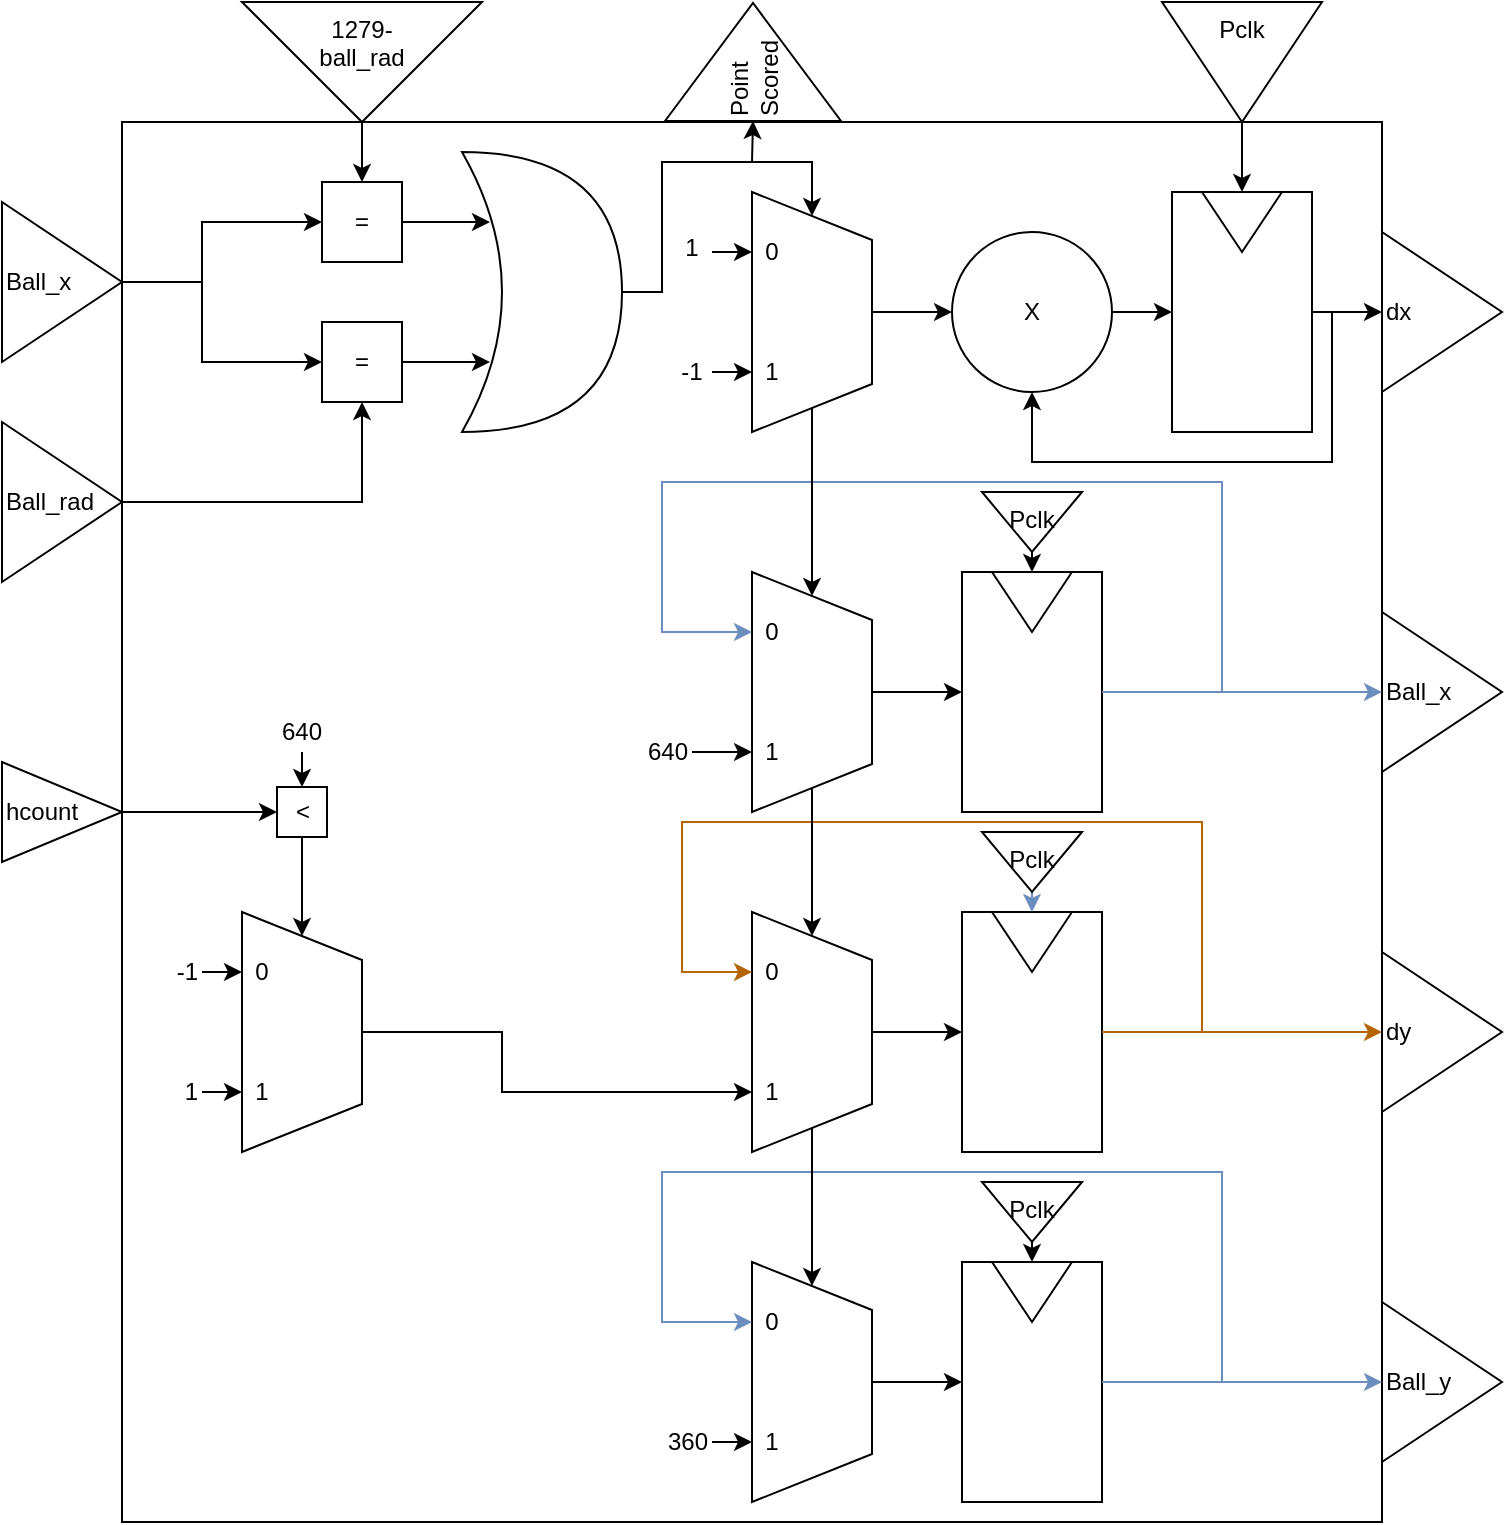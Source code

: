 <mxfile version="12.3.9" type="google" pages="1"><diagram id="88G5gzuk_zdT6FNl5YUn" name="Page-1"><mxGraphModel dx="854" dy="436" grid="1" gridSize="10" guides="1" tooltips="1" connect="1" arrows="1" fold="1" page="1" pageScale="1" pageWidth="850" pageHeight="1100" math="0" shadow="0"><root><mxCell id="0"/><mxCell id="1" parent="0"/><mxCell id="MqdWJAGjE8pvkajOOrLx-1" value="" style="rounded=0;whiteSpace=wrap;html=1;" vertex="1" parent="1"><mxGeometry x="160" y="140" width="630" height="700" as="geometry"/></mxCell><mxCell id="MqdWJAGjE8pvkajOOrLx-2" value="Ball_x" style="triangle;whiteSpace=wrap;html=1;align=left;" vertex="1" parent="1"><mxGeometry x="100" y="180" width="60" height="80" as="geometry"/></mxCell><mxCell id="MqdWJAGjE8pvkajOOrLx-3" value="=" style="whiteSpace=wrap;html=1;aspect=fixed;" vertex="1" parent="1"><mxGeometry x="260" y="170" width="40" height="40" as="geometry"/></mxCell><mxCell id="MqdWJAGjE8pvkajOOrLx-4" value="=" style="whiteSpace=wrap;html=1;aspect=fixed;" vertex="1" parent="1"><mxGeometry x="260" y="240" width="40" height="40" as="geometry"/></mxCell><mxCell id="MqdWJAGjE8pvkajOOrLx-5" value="1279-&lt;br&gt;ball_rad" style="triangle;whiteSpace=wrap;html=1;rotation=90;horizontal=0;verticalAlign=top;" vertex="1" parent="1"><mxGeometry x="250" y="50" width="60" height="120" as="geometry"/></mxCell><mxCell id="MqdWJAGjE8pvkajOOrLx-6" value="" style="endArrow=classic;html=1;entryX=0.5;entryY=0;entryDx=0;entryDy=0;exitX=1;exitY=0.5;exitDx=0;exitDy=0;" edge="1" parent="1" source="MqdWJAGjE8pvkajOOrLx-5" target="MqdWJAGjE8pvkajOOrLx-3"><mxGeometry width="50" height="50" relative="1" as="geometry"><mxPoint x="90" y="140" as="sourcePoint"/><mxPoint x="140" y="90" as="targetPoint"/></mxGeometry></mxCell><mxCell id="MqdWJAGjE8pvkajOOrLx-7" value="Ball_rad" style="triangle;whiteSpace=wrap;html=1;align=left;" vertex="1" parent="1"><mxGeometry x="100" y="290" width="60" height="80" as="geometry"/></mxCell><mxCell id="MqdWJAGjE8pvkajOOrLx-8" value="" style="endArrow=classic;html=1;entryX=0.5;entryY=1;entryDx=0;entryDy=0;exitX=1;exitY=0.5;exitDx=0;exitDy=0;rounded=0;" edge="1" parent="1" source="MqdWJAGjE8pvkajOOrLx-7" target="MqdWJAGjE8pvkajOOrLx-4"><mxGeometry width="50" height="50" relative="1" as="geometry"><mxPoint x="60" y="470" as="sourcePoint"/><mxPoint x="110" y="420" as="targetPoint"/><Array as="points"><mxPoint x="280" y="330"/></Array></mxGeometry></mxCell><mxCell id="MqdWJAGjE8pvkajOOrLx-10" value="" style="endArrow=classic;html=1;entryX=0;entryY=0.5;entryDx=0;entryDy=0;exitX=1;exitY=0.5;exitDx=0;exitDy=0;rounded=0;" edge="1" parent="1" source="MqdWJAGjE8pvkajOOrLx-2" target="MqdWJAGjE8pvkajOOrLx-3"><mxGeometry width="50" height="50" relative="1" as="geometry"><mxPoint x="90" y="400" as="sourcePoint"/><mxPoint x="140" y="350" as="targetPoint"/><Array as="points"><mxPoint x="200" y="220"/><mxPoint x="200" y="190"/></Array></mxGeometry></mxCell><mxCell id="MqdWJAGjE8pvkajOOrLx-11" value="" style="endArrow=classic;html=1;entryX=0;entryY=0.5;entryDx=0;entryDy=0;exitX=1;exitY=0.5;exitDx=0;exitDy=0;rounded=0;" edge="1" parent="1" source="MqdWJAGjE8pvkajOOrLx-2" target="MqdWJAGjE8pvkajOOrLx-4"><mxGeometry width="50" height="50" relative="1" as="geometry"><mxPoint x="160" y="220" as="sourcePoint"/><mxPoint x="150" y="410" as="targetPoint"/><Array as="points"><mxPoint x="200" y="220"/><mxPoint x="200" y="260"/></Array></mxGeometry></mxCell><mxCell id="MqdWJAGjE8pvkajOOrLx-12" value="" style="shape=xor;whiteSpace=wrap;html=1;align=left;" vertex="1" parent="1"><mxGeometry x="330" y="155" width="80" height="140" as="geometry"/></mxCell><mxCell id="MqdWJAGjE8pvkajOOrLx-13" value="" style="endArrow=classic;html=1;exitX=1;exitY=0.5;exitDx=0;exitDy=0;entryX=0.175;entryY=0.25;entryDx=0;entryDy=0;entryPerimeter=0;" edge="1" parent="1" source="MqdWJAGjE8pvkajOOrLx-3" target="MqdWJAGjE8pvkajOOrLx-12"><mxGeometry width="50" height="50" relative="1" as="geometry"><mxPoint x="400" y="410" as="sourcePoint"/><mxPoint x="450" y="360" as="targetPoint"/></mxGeometry></mxCell><mxCell id="MqdWJAGjE8pvkajOOrLx-14" value="" style="endArrow=classic;html=1;exitX=1;exitY=0.5;exitDx=0;exitDy=0;entryX=0.175;entryY=0.75;entryDx=0;entryDy=0;entryPerimeter=0;" edge="1" parent="1" source="MqdWJAGjE8pvkajOOrLx-4" target="MqdWJAGjE8pvkajOOrLx-12"><mxGeometry width="50" height="50" relative="1" as="geometry"><mxPoint x="370" y="380" as="sourcePoint"/><mxPoint x="420" y="330" as="targetPoint"/></mxGeometry></mxCell><mxCell id="MqdWJAGjE8pvkajOOrLx-15" value="X" style="ellipse;whiteSpace=wrap;html=1;aspect=fixed;" vertex="1" parent="1"><mxGeometry x="575" y="195" width="80" height="80" as="geometry"/></mxCell><mxCell id="MqdWJAGjE8pvkajOOrLx-16" value="dx" style="triangle;whiteSpace=wrap;html=1;align=left;" vertex="1" parent="1"><mxGeometry x="790" y="195" width="60" height="80" as="geometry"/></mxCell><mxCell id="MqdWJAGjE8pvkajOOrLx-17" value="" style="rounded=0;whiteSpace=wrap;html=1;" vertex="1" parent="1"><mxGeometry x="685" y="175" width="70" height="120" as="geometry"/></mxCell><mxCell id="MqdWJAGjE8pvkajOOrLx-18" value="" style="triangle;whiteSpace=wrap;html=1;rotation=90;" vertex="1" parent="1"><mxGeometry x="705" y="170" width="30" height="40" as="geometry"/></mxCell><mxCell id="MqdWJAGjE8pvkajOOrLx-19" value="" style="endArrow=classic;html=1;strokeColor=#000000;exitX=1;exitY=0.5;exitDx=0;exitDy=0;entryX=0;entryY=0.5;entryDx=0;entryDy=0;" edge="1" parent="1" source="MqdWJAGjE8pvkajOOrLx-15" target="MqdWJAGjE8pvkajOOrLx-17"><mxGeometry width="50" height="50" relative="1" as="geometry"><mxPoint x="515" y="450" as="sourcePoint"/><mxPoint x="565" y="400" as="targetPoint"/></mxGeometry></mxCell><mxCell id="MqdWJAGjE8pvkajOOrLx-20" value="" style="endArrow=classic;html=1;strokeColor=#000000;entryX=0;entryY=0.5;entryDx=0;entryDy=0;fillColor=#dae8fc;" edge="1" parent="1" target="MqdWJAGjE8pvkajOOrLx-18"><mxGeometry width="50" height="50" relative="1" as="geometry"><mxPoint x="720" y="130" as="sourcePoint"/><mxPoint x="765" y="30" as="targetPoint"/></mxGeometry></mxCell><mxCell id="MqdWJAGjE8pvkajOOrLx-21" value="Pclk" style="triangle;whiteSpace=wrap;html=1;rotation=90;horizontal=0;verticalAlign=top;" vertex="1" parent="1"><mxGeometry x="690" y="70" width="60" height="80" as="geometry"/></mxCell><mxCell id="MqdWJAGjE8pvkajOOrLx-22" value="" style="endArrow=classic;html=1;strokeColor=#000000;exitX=1;exitY=0.5;exitDx=0;exitDy=0;entryX=0;entryY=0.5;entryDx=0;entryDy=0;" edge="1" parent="1" source="MqdWJAGjE8pvkajOOrLx-17" target="MqdWJAGjE8pvkajOOrLx-16"><mxGeometry width="50" height="50" relative="1" as="geometry"><mxPoint x="855" y="310" as="sourcePoint"/><mxPoint x="905" y="260" as="targetPoint"/></mxGeometry></mxCell><mxCell id="MqdWJAGjE8pvkajOOrLx-23" value="" style="endArrow=classic;html=1;strokeColor=#000000;exitX=1;exitY=0.5;exitDx=0;exitDy=0;entryX=0.5;entryY=1;entryDx=0;entryDy=0;rounded=0;" edge="1" parent="1" source="MqdWJAGjE8pvkajOOrLx-17" target="MqdWJAGjE8pvkajOOrLx-15"><mxGeometry width="50" height="50" relative="1" as="geometry"><mxPoint x="635" y="420" as="sourcePoint"/><mxPoint x="685" y="370" as="targetPoint"/><Array as="points"><mxPoint x="765" y="235"/><mxPoint x="765" y="310"/><mxPoint x="615" y="310"/></Array></mxGeometry></mxCell><mxCell id="MqdWJAGjE8pvkajOOrLx-24" value="" style="shape=trapezoid;perimeter=trapezoidPerimeter;whiteSpace=wrap;html=1;rotation=90;" vertex="1" parent="1"><mxGeometry x="445" y="205" width="120" height="60" as="geometry"/></mxCell><mxCell id="MqdWJAGjE8pvkajOOrLx-25" value="" style="endArrow=classic;html=1;strokeColor=#000000;exitX=0.5;exitY=0;exitDx=0;exitDy=0;entryX=0;entryY=0.5;entryDx=0;entryDy=0;" edge="1" parent="1" source="MqdWJAGjE8pvkajOOrLx-24" target="MqdWJAGjE8pvkajOOrLx-15"><mxGeometry width="50" height="50" relative="1" as="geometry"><mxPoint x="525" y="400" as="sourcePoint"/><mxPoint x="575" y="350" as="targetPoint"/></mxGeometry></mxCell><mxCell id="MqdWJAGjE8pvkajOOrLx-26" value="" style="endArrow=classic;html=1;strokeColor=#000000;entryX=0.75;entryY=1;entryDx=0;entryDy=0;exitX=1;exitY=0.5;exitDx=0;exitDy=0;" edge="1" parent="1" target="MqdWJAGjE8pvkajOOrLx-24"><mxGeometry width="50" height="50" relative="1" as="geometry"><mxPoint x="455" y="265" as="sourcePoint"/><mxPoint x="475" y="200" as="targetPoint"/></mxGeometry></mxCell><mxCell id="MqdWJAGjE8pvkajOOrLx-27" value="" style="endArrow=classic;html=1;strokeColor=#000000;entryX=0.25;entryY=1;entryDx=0;entryDy=0;exitX=1;exitY=0.5;exitDx=0;exitDy=0;" edge="1" parent="1" target="MqdWJAGjE8pvkajOOrLx-24"><mxGeometry width="50" height="50" relative="1" as="geometry"><mxPoint x="455" y="205" as="sourcePoint"/><mxPoint x="485" y="275" as="targetPoint"/></mxGeometry></mxCell><mxCell id="MqdWJAGjE8pvkajOOrLx-28" value="1" style="text;html=1;strokeColor=none;fillColor=none;align=center;verticalAlign=middle;whiteSpace=wrap;rounded=0;" vertex="1" parent="1"><mxGeometry x="465" y="255" width="40" height="20" as="geometry"/></mxCell><mxCell id="MqdWJAGjE8pvkajOOrLx-29" value="0" style="text;html=1;strokeColor=none;fillColor=none;align=center;verticalAlign=middle;whiteSpace=wrap;rounded=0;" vertex="1" parent="1"><mxGeometry x="465" y="195" width="40" height="20" as="geometry"/></mxCell><mxCell id="MqdWJAGjE8pvkajOOrLx-30" value="1" style="text;html=1;strokeColor=none;fillColor=none;align=center;verticalAlign=middle;whiteSpace=wrap;rounded=0;" vertex="1" parent="1"><mxGeometry x="425" y="193" width="40" height="20" as="geometry"/></mxCell><mxCell id="MqdWJAGjE8pvkajOOrLx-31" value="-1" style="text;html=1;strokeColor=none;fillColor=none;align=center;verticalAlign=middle;whiteSpace=wrap;rounded=0;" vertex="1" parent="1"><mxGeometry x="425" y="255" width="40" height="20" as="geometry"/></mxCell><mxCell id="MqdWJAGjE8pvkajOOrLx-32" value="" style="endArrow=classic;html=1;exitX=1;exitY=0.5;exitDx=0;exitDy=0;exitPerimeter=0;entryX=0;entryY=0.5;entryDx=0;entryDy=0;rounded=0;" edge="1" parent="1" source="MqdWJAGjE8pvkajOOrLx-12" target="MqdWJAGjE8pvkajOOrLx-24"><mxGeometry width="50" height="50" relative="1" as="geometry"><mxPoint x="440" y="400" as="sourcePoint"/><mxPoint x="490" y="350" as="targetPoint"/><Array as="points"><mxPoint x="430" y="225"/><mxPoint x="430" y="160"/><mxPoint x="505" y="160"/></Array></mxGeometry></mxCell><mxCell id="MqdWJAGjE8pvkajOOrLx-33" value="" style="shape=trapezoid;perimeter=trapezoidPerimeter;whiteSpace=wrap;html=1;rotation=90;" vertex="1" parent="1"><mxGeometry x="445" y="395" width="120" height="60" as="geometry"/></mxCell><mxCell id="MqdWJAGjE8pvkajOOrLx-34" value="" style="endArrow=classic;html=1;strokeColor=#000000;entryX=0.75;entryY=1;entryDx=0;entryDy=0;exitX=1;exitY=0.5;exitDx=0;exitDy=0;" edge="1" parent="1" target="MqdWJAGjE8pvkajOOrLx-33" source="MqdWJAGjE8pvkajOOrLx-87"><mxGeometry width="50" height="50" relative="1" as="geometry"><mxPoint x="455" y="455" as="sourcePoint"/><mxPoint x="475" y="390" as="targetPoint"/></mxGeometry></mxCell><mxCell id="MqdWJAGjE8pvkajOOrLx-35" value="" style="endArrow=classic;html=1;strokeColor=#6c8ebf;entryX=0.25;entryY=1;entryDx=0;entryDy=0;exitX=1;exitY=0.5;exitDx=0;exitDy=0;rounded=0;fillColor=#dae8fc;" edge="1" parent="1" target="MqdWJAGjE8pvkajOOrLx-33" source="MqdWJAGjE8pvkajOOrLx-38"><mxGeometry width="50" height="50" relative="1" as="geometry"><mxPoint x="455" y="395" as="sourcePoint"/><mxPoint x="485" y="465" as="targetPoint"/><Array as="points"><mxPoint x="710" y="425"/><mxPoint x="710" y="320"/><mxPoint x="430" y="320"/><mxPoint x="430" y="395"/></Array></mxGeometry></mxCell><mxCell id="MqdWJAGjE8pvkajOOrLx-36" value="1" style="text;html=1;strokeColor=none;fillColor=none;align=center;verticalAlign=middle;whiteSpace=wrap;rounded=0;" vertex="1" parent="1"><mxGeometry x="465" y="445" width="40" height="20" as="geometry"/></mxCell><mxCell id="MqdWJAGjE8pvkajOOrLx-37" value="0" style="text;html=1;strokeColor=none;fillColor=none;align=center;verticalAlign=middle;whiteSpace=wrap;rounded=0;" vertex="1" parent="1"><mxGeometry x="465" y="385" width="40" height="20" as="geometry"/></mxCell><mxCell id="MqdWJAGjE8pvkajOOrLx-38" value="" style="rounded=0;whiteSpace=wrap;html=1;" vertex="1" parent="1"><mxGeometry x="580" y="365" width="70" height="120" as="geometry"/></mxCell><mxCell id="MqdWJAGjE8pvkajOOrLx-39" value="" style="triangle;whiteSpace=wrap;html=1;rotation=90;" vertex="1" parent="1"><mxGeometry x="600" y="360" width="30" height="40" as="geometry"/></mxCell><mxCell id="MqdWJAGjE8pvkajOOrLx-40" value="" style="endArrow=classic;html=1;strokeColor=#000000;exitX=0.5;exitY=0;exitDx=0;exitDy=0;entryX=0;entryY=0.5;entryDx=0;entryDy=0;" edge="1" parent="1" target="MqdWJAGjE8pvkajOOrLx-38" source="MqdWJAGjE8pvkajOOrLx-33"><mxGeometry width="50" height="50" relative="1" as="geometry"><mxPoint x="550" y="420" as="sourcePoint"/><mxPoint x="460" y="585" as="targetPoint"/></mxGeometry></mxCell><mxCell id="MqdWJAGjE8pvkajOOrLx-41" value="" style="endArrow=classic;html=1;strokeColor=#000000;entryX=0;entryY=0.5;entryDx=0;entryDy=0;fillColor=#dae8fc;exitX=1;exitY=0.5;exitDx=0;exitDy=0;" edge="1" parent="1" target="MqdWJAGjE8pvkajOOrLx-39" source="MqdWJAGjE8pvkajOOrLx-42"><mxGeometry width="50" height="50" relative="1" as="geometry"><mxPoint x="615" y="320" as="sourcePoint"/><mxPoint x="660" y="220" as="targetPoint"/></mxGeometry></mxCell><mxCell id="MqdWJAGjE8pvkajOOrLx-42" value="Pclk" style="triangle;whiteSpace=wrap;html=1;rotation=90;horizontal=0;verticalAlign=top;" vertex="1" parent="1"><mxGeometry x="600" y="315" width="30" height="50" as="geometry"/></mxCell><mxCell id="MqdWJAGjE8pvkajOOrLx-43" value="Ball_x" style="triangle;whiteSpace=wrap;html=1;align=left;" vertex="1" parent="1"><mxGeometry x="790" y="385" width="60" height="80" as="geometry"/></mxCell><mxCell id="MqdWJAGjE8pvkajOOrLx-44" value="" style="endArrow=classic;html=1;exitX=1;exitY=0.5;exitDx=0;exitDy=0;entryX=0;entryY=0.5;entryDx=0;entryDy=0;fillColor=#dae8fc;strokeColor=#6c8ebf;" edge="1" parent="1" source="MqdWJAGjE8pvkajOOrLx-38" target="MqdWJAGjE8pvkajOOrLx-43"><mxGeometry width="50" height="50" relative="1" as="geometry"><mxPoint x="840" y="560" as="sourcePoint"/><mxPoint x="890" y="510" as="targetPoint"/></mxGeometry></mxCell><mxCell id="MqdWJAGjE8pvkajOOrLx-45" value="" style="shape=trapezoid;perimeter=trapezoidPerimeter;whiteSpace=wrap;html=1;rotation=90;" vertex="1" parent="1"><mxGeometry x="445" y="565" width="120" height="60" as="geometry"/></mxCell><mxCell id="MqdWJAGjE8pvkajOOrLx-46" value="" style="endArrow=classic;html=1;strokeColor=#000000;entryX=0.75;entryY=1;entryDx=0;entryDy=0;exitX=0.5;exitY=0;exitDx=0;exitDy=0;rounded=0;" edge="1" parent="1" target="MqdWJAGjE8pvkajOOrLx-45" source="MqdWJAGjE8pvkajOOrLx-65"><mxGeometry width="50" height="50" relative="1" as="geometry"><mxPoint x="455" y="625" as="sourcePoint"/><mxPoint x="475" y="560" as="targetPoint"/><Array as="points"><mxPoint x="350" y="595"/><mxPoint x="350" y="625"/></Array></mxGeometry></mxCell><mxCell id="MqdWJAGjE8pvkajOOrLx-47" value="" style="endArrow=classic;html=1;strokeColor=#b46504;entryX=0.25;entryY=1;entryDx=0;entryDy=0;exitX=1;exitY=0.5;exitDx=0;exitDy=0;rounded=0;fillColor=#fad7ac;" edge="1" parent="1" target="MqdWJAGjE8pvkajOOrLx-45" source="MqdWJAGjE8pvkajOOrLx-50"><mxGeometry width="50" height="50" relative="1" as="geometry"><mxPoint x="455" y="565" as="sourcePoint"/><mxPoint x="485" y="635" as="targetPoint"/><Array as="points"><mxPoint x="700" y="595"/><mxPoint x="700" y="490"/><mxPoint x="440" y="490"/><mxPoint x="440" y="565"/></Array></mxGeometry></mxCell><mxCell id="MqdWJAGjE8pvkajOOrLx-48" value="1" style="text;html=1;strokeColor=none;fillColor=none;align=center;verticalAlign=middle;whiteSpace=wrap;rounded=0;" vertex="1" parent="1"><mxGeometry x="465" y="615" width="40" height="20" as="geometry"/></mxCell><mxCell id="MqdWJAGjE8pvkajOOrLx-49" value="0" style="text;html=1;strokeColor=none;fillColor=none;align=center;verticalAlign=middle;whiteSpace=wrap;rounded=0;" vertex="1" parent="1"><mxGeometry x="465" y="555" width="40" height="20" as="geometry"/></mxCell><mxCell id="MqdWJAGjE8pvkajOOrLx-50" value="" style="rounded=0;whiteSpace=wrap;html=1;" vertex="1" parent="1"><mxGeometry x="580" y="535" width="70" height="120" as="geometry"/></mxCell><mxCell id="MqdWJAGjE8pvkajOOrLx-51" value="" style="triangle;whiteSpace=wrap;html=1;rotation=90;" vertex="1" parent="1"><mxGeometry x="600" y="530" width="30" height="40" as="geometry"/></mxCell><mxCell id="MqdWJAGjE8pvkajOOrLx-52" value="" style="endArrow=classic;html=1;strokeColor=#000000;exitX=0.5;exitY=0;exitDx=0;exitDy=0;entryX=0;entryY=0.5;entryDx=0;entryDy=0;" edge="1" parent="1" source="MqdWJAGjE8pvkajOOrLx-45" target="MqdWJAGjE8pvkajOOrLx-50"><mxGeometry width="50" height="50" relative="1" as="geometry"><mxPoint x="550" y="590" as="sourcePoint"/><mxPoint x="460" y="755" as="targetPoint"/></mxGeometry></mxCell><mxCell id="MqdWJAGjE8pvkajOOrLx-53" value="" style="endArrow=classic;html=1;strokeColor=#6c8ebf;entryX=0;entryY=0.5;entryDx=0;entryDy=0;fillColor=#dae8fc;exitX=1;exitY=0.5;exitDx=0;exitDy=0;" edge="1" parent="1" source="MqdWJAGjE8pvkajOOrLx-54" target="MqdWJAGjE8pvkajOOrLx-51"><mxGeometry width="50" height="50" relative="1" as="geometry"><mxPoint x="615" y="490" as="sourcePoint"/><mxPoint x="660" y="390" as="targetPoint"/></mxGeometry></mxCell><mxCell id="MqdWJAGjE8pvkajOOrLx-54" value="Pclk" style="triangle;whiteSpace=wrap;html=1;rotation=90;horizontal=0;verticalAlign=top;" vertex="1" parent="1"><mxGeometry x="600" y="485" width="30" height="50" as="geometry"/></mxCell><mxCell id="MqdWJAGjE8pvkajOOrLx-55" value="dy" style="triangle;whiteSpace=wrap;html=1;align=left;" vertex="1" parent="1"><mxGeometry x="790" y="555" width="60" height="80" as="geometry"/></mxCell><mxCell id="MqdWJAGjE8pvkajOOrLx-56" value="" style="endArrow=classic;html=1;exitX=1;exitY=0.5;exitDx=0;exitDy=0;entryX=0;entryY=0.5;entryDx=0;entryDy=0;fillColor=#fad7ac;strokeColor=#b46504;" edge="1" parent="1" source="MqdWJAGjE8pvkajOOrLx-50" target="MqdWJAGjE8pvkajOOrLx-55"><mxGeometry width="50" height="50" relative="1" as="geometry"><mxPoint x="840" y="730" as="sourcePoint"/><mxPoint x="890" y="680" as="targetPoint"/></mxGeometry></mxCell><mxCell id="MqdWJAGjE8pvkajOOrLx-57" value="" style="endArrow=classic;html=1;entryX=0;entryY=0.5;entryDx=0;entryDy=0;exitX=1;exitY=0.5;exitDx=0;exitDy=0;" edge="1" parent="1" source="MqdWJAGjE8pvkajOOrLx-24" target="MqdWJAGjE8pvkajOOrLx-33"><mxGeometry width="50" height="50" relative="1" as="geometry"><mxPoint x="320" y="450" as="sourcePoint"/><mxPoint x="370" y="400" as="targetPoint"/></mxGeometry></mxCell><mxCell id="MqdWJAGjE8pvkajOOrLx-58" value="" style="endArrow=classic;html=1;entryX=0;entryY=0.5;entryDx=0;entryDy=0;exitX=1;exitY=0.5;exitDx=0;exitDy=0;" edge="1" parent="1" source="MqdWJAGjE8pvkajOOrLx-33" target="MqdWJAGjE8pvkajOOrLx-45"><mxGeometry width="50" height="50" relative="1" as="geometry"><mxPoint x="290" y="530" as="sourcePoint"/><mxPoint x="340" y="480" as="targetPoint"/></mxGeometry></mxCell><mxCell id="MqdWJAGjE8pvkajOOrLx-59" value="hcount" style="triangle;whiteSpace=wrap;html=1;align=left;" vertex="1" parent="1"><mxGeometry x="100" y="460" width="60" height="50" as="geometry"/></mxCell><mxCell id="MqdWJAGjE8pvkajOOrLx-60" value="&amp;lt;" style="whiteSpace=wrap;html=1;aspect=fixed;align=center;" vertex="1" parent="1"><mxGeometry x="237.5" y="472.5" width="25" height="25" as="geometry"/></mxCell><mxCell id="MqdWJAGjE8pvkajOOrLx-61" value="" style="endArrow=classic;html=1;strokeColor=#000000;entryX=0;entryY=0.5;entryDx=0;entryDy=0;exitX=1;exitY=0.5;exitDx=0;exitDy=0;" edge="1" parent="1" source="MqdWJAGjE8pvkajOOrLx-59" target="MqdWJAGjE8pvkajOOrLx-60"><mxGeometry width="50" height="50" relative="1" as="geometry"><mxPoint x="-10" y="620" as="sourcePoint"/><mxPoint x="40" y="570" as="targetPoint"/></mxGeometry></mxCell><mxCell id="MqdWJAGjE8pvkajOOrLx-63" value="640" style="text;html=1;strokeColor=none;fillColor=none;align=center;verticalAlign=middle;whiteSpace=wrap;rounded=0;" vertex="1" parent="1"><mxGeometry x="230" y="435" width="40" height="20" as="geometry"/></mxCell><mxCell id="MqdWJAGjE8pvkajOOrLx-64" value="" style="endArrow=classic;html=1;strokeColor=#000000;entryX=0.5;entryY=0;entryDx=0;entryDy=0;exitX=0.5;exitY=1;exitDx=0;exitDy=0;" edge="1" parent="1" source="MqdWJAGjE8pvkajOOrLx-63" target="MqdWJAGjE8pvkajOOrLx-60"><mxGeometry width="50" height="50" relative="1" as="geometry"><mxPoint y="550" as="sourcePoint"/><mxPoint x="50" y="500" as="targetPoint"/></mxGeometry></mxCell><mxCell id="MqdWJAGjE8pvkajOOrLx-65" value="" style="shape=trapezoid;perimeter=trapezoidPerimeter;whiteSpace=wrap;html=1;align=center;rotation=90;" vertex="1" parent="1"><mxGeometry x="190" y="565" width="120" height="60" as="geometry"/></mxCell><mxCell id="MqdWJAGjE8pvkajOOrLx-66" value="" style="endArrow=classic;html=1;strokeColor=#000000;entryX=0;entryY=0.5;entryDx=0;entryDy=0;exitX=0.5;exitY=1;exitDx=0;exitDy=0;" edge="1" parent="1" source="MqdWJAGjE8pvkajOOrLx-60" target="MqdWJAGjE8pvkajOOrLx-65"><mxGeometry width="50" height="50" relative="1" as="geometry"><mxPoint x="50" y="710" as="sourcePoint"/><mxPoint x="100" y="660" as="targetPoint"/></mxGeometry></mxCell><mxCell id="MqdWJAGjE8pvkajOOrLx-67" value="-1" style="text;html=1;strokeColor=none;fillColor=none;align=right;verticalAlign=middle;whiteSpace=wrap;rounded=0;" vertex="1" parent="1"><mxGeometry x="160" y="555" width="40" height="20" as="geometry"/></mxCell><mxCell id="MqdWJAGjE8pvkajOOrLx-68" value="1" style="text;html=1;strokeColor=none;fillColor=none;align=right;verticalAlign=middle;whiteSpace=wrap;rounded=0;" vertex="1" parent="1"><mxGeometry x="160" y="615" width="40" height="20" as="geometry"/></mxCell><mxCell id="MqdWJAGjE8pvkajOOrLx-69" value="" style="endArrow=classic;html=1;strokeColor=#000000;entryX=0.75;entryY=1;entryDx=0;entryDy=0;exitX=1;exitY=0.5;exitDx=0;exitDy=0;" edge="1" parent="1" source="MqdWJAGjE8pvkajOOrLx-68" target="MqdWJAGjE8pvkajOOrLx-65"><mxGeometry width="50" height="50" relative="1" as="geometry"><mxPoint x="110" y="690" as="sourcePoint"/><mxPoint x="160" y="640" as="targetPoint"/></mxGeometry></mxCell><mxCell id="MqdWJAGjE8pvkajOOrLx-70" value="" style="endArrow=classic;html=1;strokeColor=#000000;entryX=0.25;entryY=1;entryDx=0;entryDy=0;exitX=1;exitY=0.5;exitDx=0;exitDy=0;" edge="1" parent="1" source="MqdWJAGjE8pvkajOOrLx-67" target="MqdWJAGjE8pvkajOOrLx-65"><mxGeometry width="50" height="50" relative="1" as="geometry"><mxPoint x="70" y="650" as="sourcePoint"/><mxPoint x="120" y="600" as="targetPoint"/></mxGeometry></mxCell><mxCell id="MqdWJAGjE8pvkajOOrLx-72" value="0" style="text;html=1;strokeColor=none;fillColor=none;align=center;verticalAlign=middle;whiteSpace=wrap;rounded=0;" vertex="1" parent="1"><mxGeometry x="210" y="555" width="40" height="20" as="geometry"/></mxCell><mxCell id="MqdWJAGjE8pvkajOOrLx-73" value="1" style="text;html=1;strokeColor=none;fillColor=none;align=center;verticalAlign=middle;whiteSpace=wrap;rounded=0;" vertex="1" parent="1"><mxGeometry x="210" y="615" width="40" height="20" as="geometry"/></mxCell><mxCell id="MqdWJAGjE8pvkajOOrLx-75" value="" style="shape=trapezoid;perimeter=trapezoidPerimeter;whiteSpace=wrap;html=1;rotation=90;" vertex="1" parent="1"><mxGeometry x="445" y="740" width="120" height="60" as="geometry"/></mxCell><mxCell id="MqdWJAGjE8pvkajOOrLx-76" value="" style="endArrow=classic;html=1;strokeColor=#000000;entryX=0.75;entryY=1;entryDx=0;entryDy=0;exitX=1;exitY=0.5;exitDx=0;exitDy=0;" edge="1" parent="1" target="MqdWJAGjE8pvkajOOrLx-75" source="MqdWJAGjE8pvkajOOrLx-88"><mxGeometry width="50" height="50" relative="1" as="geometry"><mxPoint x="455" y="800" as="sourcePoint"/><mxPoint x="475" y="735" as="targetPoint"/></mxGeometry></mxCell><mxCell id="MqdWJAGjE8pvkajOOrLx-77" value="" style="endArrow=classic;html=1;strokeColor=#6c8ebf;entryX=0.25;entryY=1;entryDx=0;entryDy=0;exitX=1;exitY=0.5;exitDx=0;exitDy=0;rounded=0;fillColor=#dae8fc;" edge="1" parent="1" source="MqdWJAGjE8pvkajOOrLx-80" target="MqdWJAGjE8pvkajOOrLx-75"><mxGeometry width="50" height="50" relative="1" as="geometry"><mxPoint x="455" y="740" as="sourcePoint"/><mxPoint x="485" y="810" as="targetPoint"/><Array as="points"><mxPoint x="710" y="770"/><mxPoint x="710" y="665"/><mxPoint x="430" y="665"/><mxPoint x="430" y="740"/></Array></mxGeometry></mxCell><mxCell id="MqdWJAGjE8pvkajOOrLx-78" value="1" style="text;html=1;strokeColor=none;fillColor=none;align=center;verticalAlign=middle;whiteSpace=wrap;rounded=0;" vertex="1" parent="1"><mxGeometry x="465" y="790" width="40" height="20" as="geometry"/></mxCell><mxCell id="MqdWJAGjE8pvkajOOrLx-79" value="0" style="text;html=1;strokeColor=none;fillColor=none;align=center;verticalAlign=middle;whiteSpace=wrap;rounded=0;" vertex="1" parent="1"><mxGeometry x="465" y="730" width="40" height="20" as="geometry"/></mxCell><mxCell id="MqdWJAGjE8pvkajOOrLx-80" value="" style="rounded=0;whiteSpace=wrap;html=1;" vertex="1" parent="1"><mxGeometry x="580" y="710" width="70" height="120" as="geometry"/></mxCell><mxCell id="MqdWJAGjE8pvkajOOrLx-81" value="" style="triangle;whiteSpace=wrap;html=1;rotation=90;" vertex="1" parent="1"><mxGeometry x="600" y="705" width="30" height="40" as="geometry"/></mxCell><mxCell id="MqdWJAGjE8pvkajOOrLx-82" value="" style="endArrow=classic;html=1;strokeColor=#000000;exitX=0.5;exitY=0;exitDx=0;exitDy=0;entryX=0;entryY=0.5;entryDx=0;entryDy=0;" edge="1" parent="1" source="MqdWJAGjE8pvkajOOrLx-75" target="MqdWJAGjE8pvkajOOrLx-80"><mxGeometry width="50" height="50" relative="1" as="geometry"><mxPoint x="550" y="765" as="sourcePoint"/><mxPoint x="460" y="930" as="targetPoint"/></mxGeometry></mxCell><mxCell id="MqdWJAGjE8pvkajOOrLx-83" value="" style="endArrow=classic;html=1;strokeColor=#000000;entryX=0;entryY=0.5;entryDx=0;entryDy=0;fillColor=#dae8fc;exitX=1;exitY=0.5;exitDx=0;exitDy=0;" edge="1" parent="1" source="MqdWJAGjE8pvkajOOrLx-84" target="MqdWJAGjE8pvkajOOrLx-81"><mxGeometry width="50" height="50" relative="1" as="geometry"><mxPoint x="615" y="665" as="sourcePoint"/><mxPoint x="660" y="565" as="targetPoint"/></mxGeometry></mxCell><mxCell id="MqdWJAGjE8pvkajOOrLx-84" value="Pclk" style="triangle;whiteSpace=wrap;html=1;rotation=90;horizontal=0;verticalAlign=top;" vertex="1" parent="1"><mxGeometry x="600" y="660" width="30" height="50" as="geometry"/></mxCell><mxCell id="MqdWJAGjE8pvkajOOrLx-85" value="Ball_y" style="triangle;whiteSpace=wrap;html=1;align=left;" vertex="1" parent="1"><mxGeometry x="790" y="730" width="60" height="80" as="geometry"/></mxCell><mxCell id="MqdWJAGjE8pvkajOOrLx-86" value="" style="endArrow=classic;html=1;exitX=1;exitY=0.5;exitDx=0;exitDy=0;entryX=0;entryY=0.5;entryDx=0;entryDy=0;fillColor=#dae8fc;strokeColor=#6c8ebf;" edge="1" parent="1" source="MqdWJAGjE8pvkajOOrLx-80" target="MqdWJAGjE8pvkajOOrLx-85"><mxGeometry width="50" height="50" relative="1" as="geometry"><mxPoint x="840" y="905" as="sourcePoint"/><mxPoint x="890" y="855" as="targetPoint"/></mxGeometry></mxCell><mxCell id="MqdWJAGjE8pvkajOOrLx-87" value="640" style="text;html=1;strokeColor=none;fillColor=none;align=right;verticalAlign=middle;whiteSpace=wrap;rounded=0;" vertex="1" parent="1"><mxGeometry x="405" y="445" width="40" height="20" as="geometry"/></mxCell><mxCell id="MqdWJAGjE8pvkajOOrLx-88" value="360" style="text;html=1;strokeColor=none;fillColor=none;align=right;verticalAlign=middle;whiteSpace=wrap;rounded=0;" vertex="1" parent="1"><mxGeometry x="415" y="790" width="40" height="20" as="geometry"/></mxCell><mxCell id="MqdWJAGjE8pvkajOOrLx-89" value="" style="endArrow=classic;html=1;strokeColor=#000000;entryX=0;entryY=0.5;entryDx=0;entryDy=0;exitX=1;exitY=0.5;exitDx=0;exitDy=0;" edge="1" parent="1" source="MqdWJAGjE8pvkajOOrLx-45" target="MqdWJAGjE8pvkajOOrLx-75"><mxGeometry width="50" height="50" relative="1" as="geometry"><mxPoint x="370" y="730" as="sourcePoint"/><mxPoint x="420" y="680" as="targetPoint"/></mxGeometry></mxCell><mxCell id="MqdWJAGjE8pvkajOOrLx-91" value="Point&lt;br&gt;Scored" style="triangle;whiteSpace=wrap;html=1;align=left;rotation=-90;horizontal=1;verticalAlign=middle;" vertex="1" parent="1"><mxGeometry x="446" y="66" width="59" height="88" as="geometry"/></mxCell><mxCell id="MqdWJAGjE8pvkajOOrLx-92" value="" style="endArrow=classic;html=1;strokeColor=#000000;entryX=0;entryY=0.5;entryDx=0;entryDy=0;" edge="1" parent="1" target="MqdWJAGjE8pvkajOOrLx-91"><mxGeometry width="50" height="50" relative="1" as="geometry"><mxPoint x="475" y="160" as="sourcePoint"/><mxPoint x="350" y="50" as="targetPoint"/></mxGeometry></mxCell></root></mxGraphModel></diagram></mxfile>